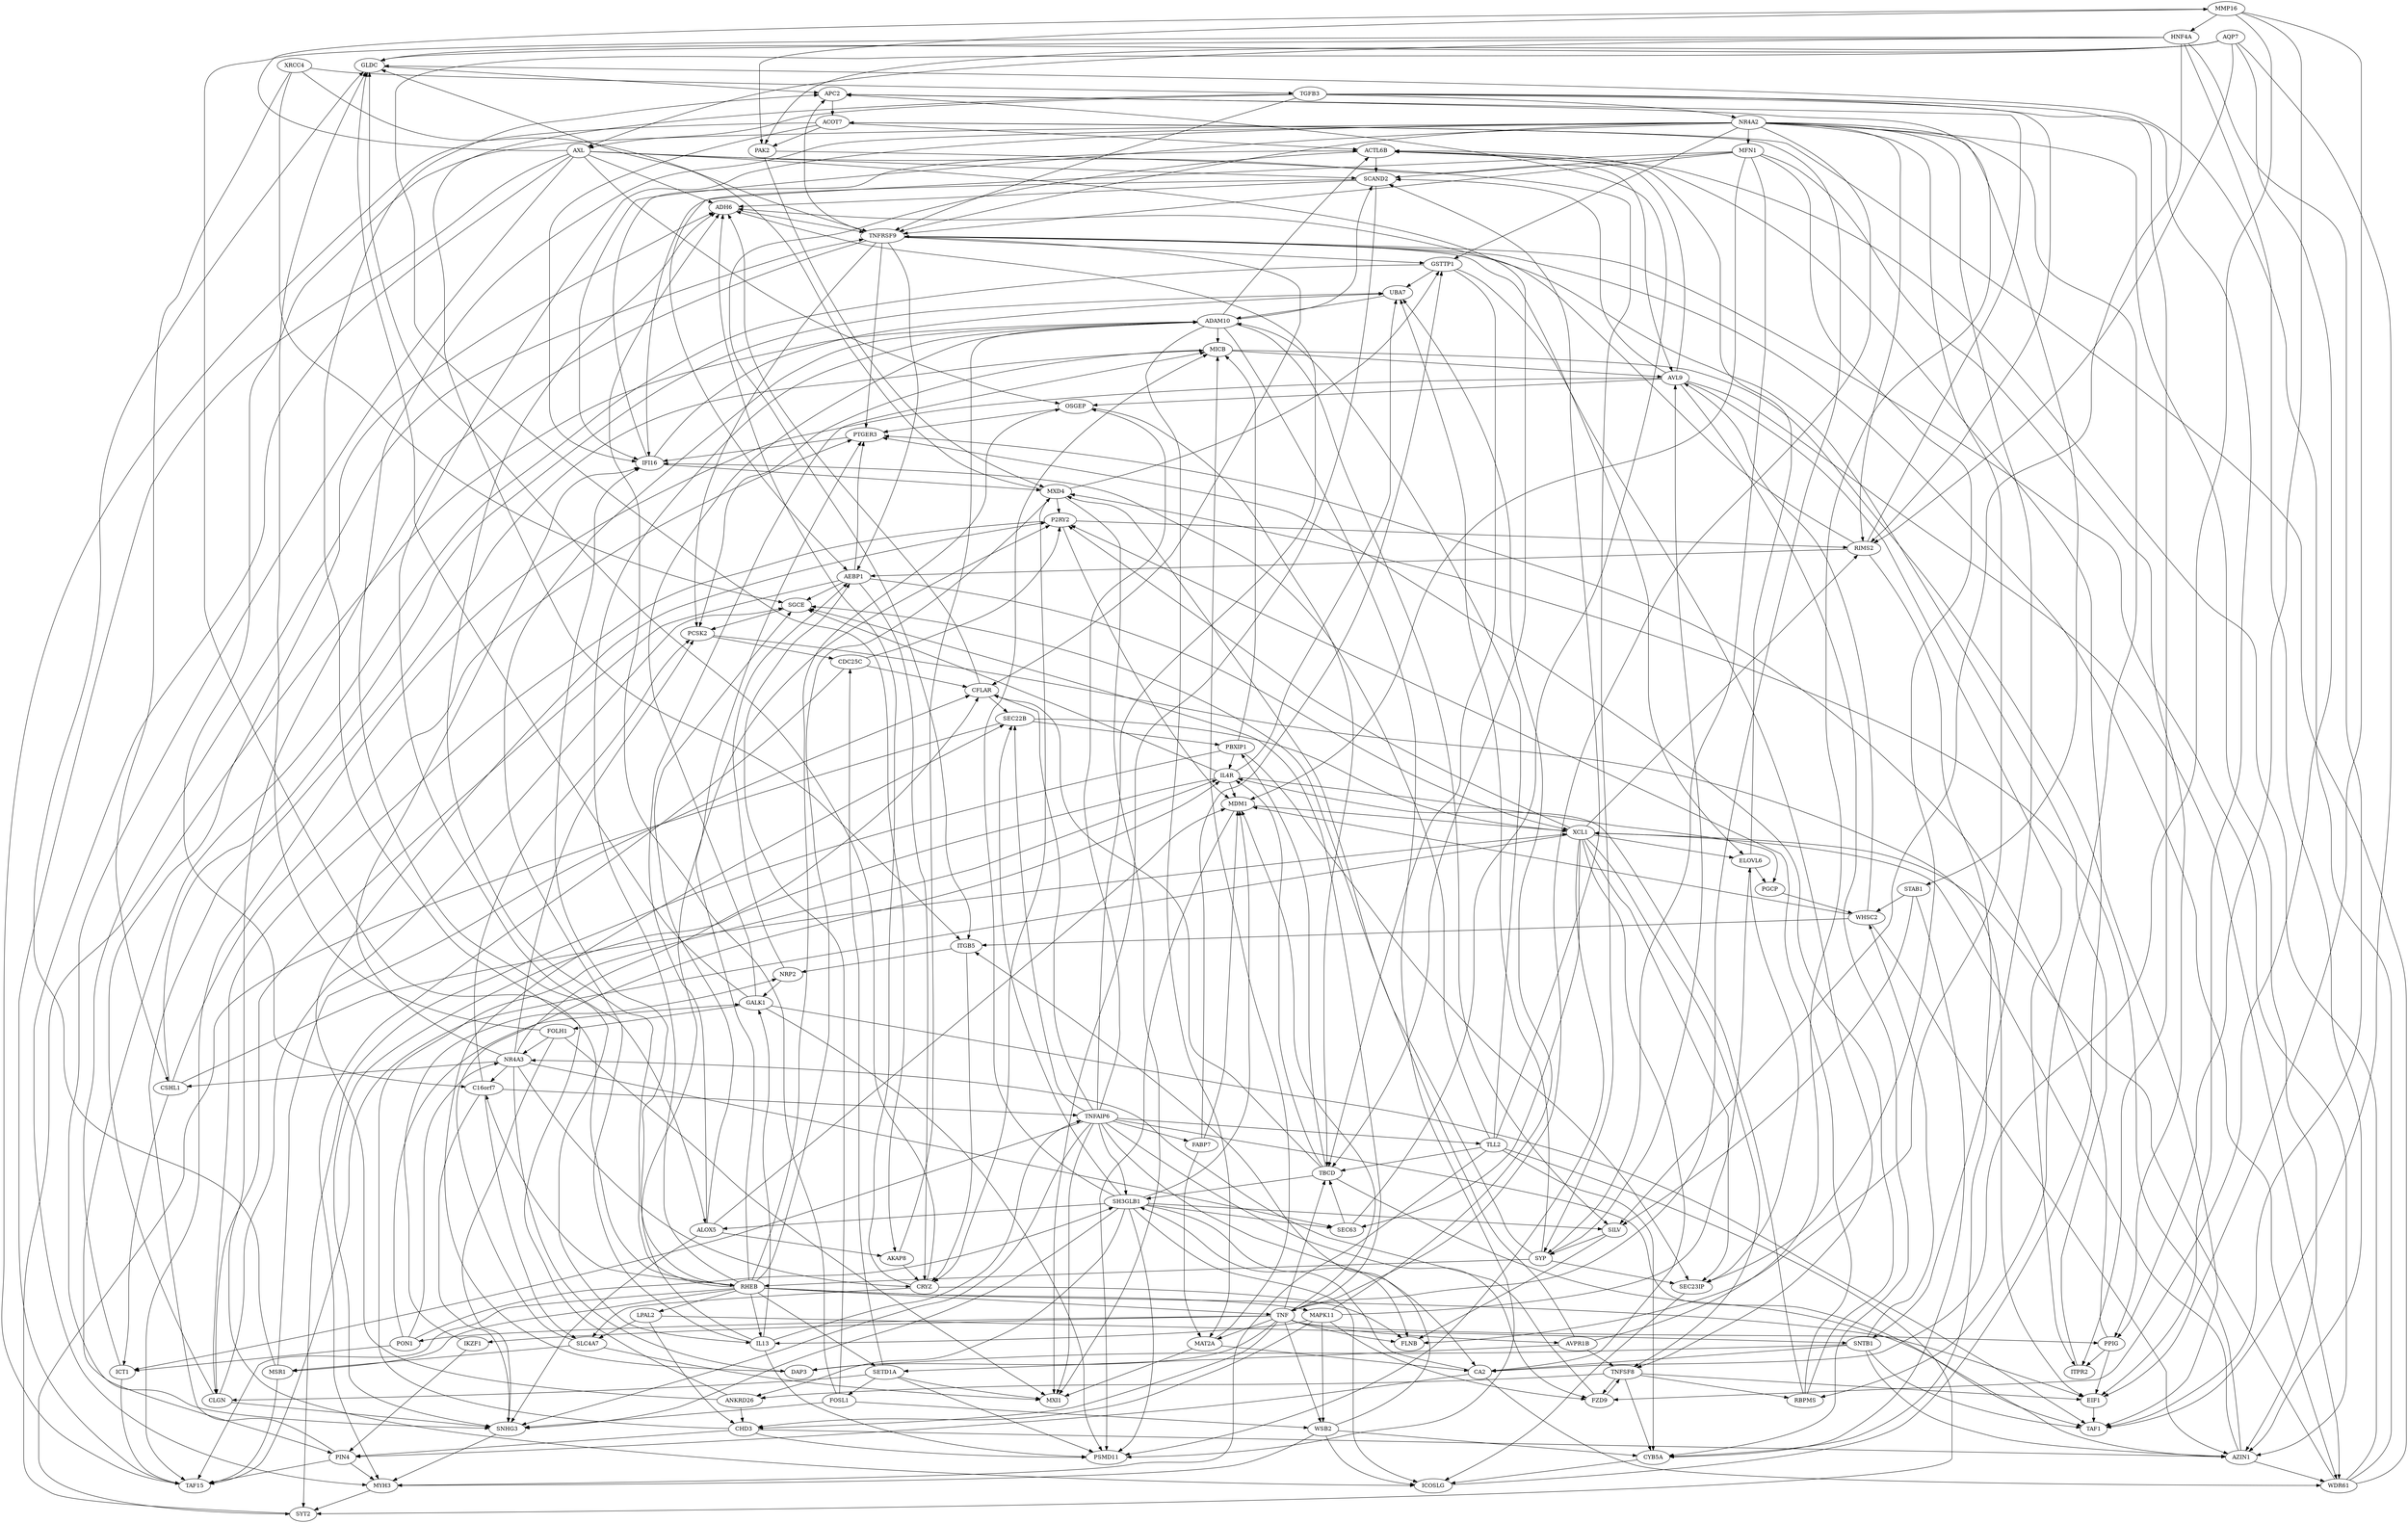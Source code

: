 digraph graphname {
1 [label="MMP16"];
2 [label="ITPR2"];
3 [label="TLL2"];
4 [label="SNHG3"];
5 [label="AVPR1B"];
6 [label="MFN1"];
7 [label="TAF15"];
8 [label="LPAL2"];
9 [label="AKAP8"];
10 [label="UBA7"];
11 [label="OSGEP"];
12 [label="ANKRD26"];
13 [label="WSB2"];
14 [label="GSTTP1"];
15 [label="FABP7"];
16 [label="SEC23IP"];
17 [label="FOLH1"];
18 [label="HNF4A"];
19 [label="NRP2"];
20 [label="STAB1"];
21 [label="PGCP"];
22 [label="IKZF1"];
23 [label="TGFB3"];
24 [label="ADH6"];
25 [label="FZD9"];
26 [label="PSMD11"];
27 [label="RBPMS"];
28 [label="DAP3"];
29 [label="CSHL1"];
30 [label="IL13"];
31 [label="PON1"];
32 [label="CDC25C"];
33 [label="SGCE"];
34 [label="C16orf7"];
35 [label="GLDC"];
36 [label="SNTB1"];
37 [label="ACTL6B"];
38 [label="XRCC4"];
39 [label="AXL"];
40 [label="MSR1"];
41 [label="ELOVL6"];
42 [label="CYB5A"];
43 [label="SYP"];
44 [label="SEC63"];
45 [label="FOSL1"];
46 [label="RIMS2"];
47 [label="MAT2A"];
48 [label="MAPK11"];
49 [label="TAF1"];
50 [label="MDM1"];
51 [label="FLNB"];
52 [label="IL4R"];
53 [label="PAK2"];
54 [label="CRYZ"];
55 [label="SYT2"];
56 [label="EIF1"];
57 [label="GALK1"];
58 [label="AZIN1"];
59 [label="IFI16"];
60 [label="AQP7"];
61 [label="CLGN"];
62 [label="SILV"];
63 [label="SCAND2"];
64 [label="PTGER3"];
65 [label="MYH3"];
66 [label="P2RY2"];
67 [label="AEBP1"];
68 [label="ALOX5"];
69 [label="PBXIP1"];
70 [label="ADAM10"];
71 [label="ICOSLG"];
72 [label="SEC22B"];
73 [label="ACOT7"];
74 [label="SH3GLB1"];
75 [label="ITGB5"];
76 [label="TNFSF8"];
77 [label="WDR61"];
78 [label="APC2"];
79 [label="PPIG"];
80 [label="CFLAR"];
81 [label="PIN4"];
82 [label="TBCD"];
83 [label="AVL9"];
84 [label="WHSC2"];
85 [label="PCSK2"];
86 [label="CA2"];
87 [label="MXI1"];
88 [label="SLC4A7"];
89 [label="ICT1"];
90 [label="CHD3"];
91 [label="MICB"];
92 [label="MXD4"];
93 [label="SETD1A"];
94 [label="XCL1"];
95 [label="TNFRSF9"];
96 [label="NR4A2"];
97 [label="NR4A3"];
98 [label="TNFAIP6"];
99 [label="TNF"];
100 [label="RHEB"];
39 -> 1
23 -> 2
79 -> 2
83 -> 2
98 -> 3
17 -> 4
34 -> 4
39 -> 4
45 -> 4
52 -> 4
61 -> 4
68 -> 4
74 -> 4
98 -> 4
99 -> 5
96 -> 6
39 -> 7
40 -> 7
73 -> 7
81 -> 7
83 -> 7
89 -> 7
94 -> 7
100 -> 7
100 -> 8
60 -> 9
68 -> 9
14 -> 10
29 -> 10
43 -> 10
48 -> 10
52 -> 10
59 -> 10
39 -> 11
83 -> 11
98 -> 11
100 -> 11
74 -> 12
76 -> 12
45 -> 13
48 -> 13
99 -> 13
15 -> 14
92 -> 14
95 -> 14
96 -> 14
98 -> 15
6 -> 16
41 -> 16
43 -> 16
69 -> 16
94 -> 16
57 -> 17
1 -> 18
22 -> 19
75 -> 19
96 -> 20
41 -> 21
52 -> 21
99 -> 22
38 -> 23
39 -> 24
45 -> 24
46 -> 24
54 -> 24
61 -> 24
63 -> 24
80 -> 24
98 -> 24
100 -> 24
48 -> 25
60 -> 25
76 -> 25
98 -> 25
30 -> 26
50 -> 26
57 -> 26
70 -> 26
74 -> 26
90 -> 26
93 -> 26
94 -> 26
76 -> 27
96 -> 27
36 -> 28
97 -> 28
99 -> 28
38 -> 29
97 -> 29
48 -> 30
96 -> 30
100 -> 30
99 -> 31
85 -> 32
93 -> 32
5 -> 33
38 -> 33
52 -> 33
61 -> 33
67 -> 33
68 -> 33
99 -> 33
96 -> 34
97 -> 34
100 -> 34
17 -> 35
18 -> 35
40 -> 35
54 -> 35
57 -> 35
60 -> 35
77 -> 35
92 -> 35
8 -> 36
96 -> 36
41 -> 37
59 -> 37
70 -> 37
71 -> 37
73 -> 37
77 -> 37
83 -> 37
18 -> 39
23 -> 39
88 -> 40
100 -> 40
48 -> 41
94 -> 41
95 -> 41
3 -> 42
13 -> 42
20 -> 42
46 -> 42
76 -> 42
83 -> 42
6 -> 43
53 -> 43
62 -> 43
74 -> 44
94 -> 44
97 -> 44
93 -> 45
23 -> 46
60 -> 46
66 -> 46
94 -> 46
96 -> 46
15 -> 47
70 -> 47
99 -> 47
100 -> 48
18 -> 49
36 -> 49
56 -> 49
57 -> 49
60 -> 49
82 -> 49
91 -> 49
6 -> 50
15 -> 50
52 -> 50
66 -> 50
68 -> 50
74 -> 50
84 -> 50
99 -> 50
54 -> 51
62 -> 51
74 -> 51
96 -> 51
99 -> 51
27 -> 52
69 -> 52
82 -> 52
88 -> 52
90 -> 52
1 -> 53
60 -> 53
73 -> 53
9 -> 54
67 -> 54
75 -> 54
92 -> 54
97 -> 54
3 -> 55
65 -> 55
69 -> 55
72 -> 55
1 -> 56
23 -> 56
76 -> 56
79 -> 56
85 -> 56
100 -> 56
19 -> 57
30 -> 57
31 -> 57
18 -> 58
36 -> 58
84 -> 58
90 -> 58
95 -> 58
96 -> 58
98 -> 58
3 -> 59
63 -> 59
64 -> 59
73 -> 59
96 -> 59
97 -> 59
100 -> 59
66 -> 61
67 -> 61
93 -> 61
18 -> 62
20 -> 62
70 -> 62
74 -> 62
3 -> 63
6 -> 63
37 -> 63
39 -> 63
70 -> 63
83 -> 63
11 -> 64
27 -> 64
29 -> 64
67 -> 64
79 -> 64
95 -> 64
100 -> 64
3 -> 65
4 -> 65
13 -> 65
32 -> 65
39 -> 65
81 -> 65
12 -> 66
27 -> 66
30 -> 66
32 -> 66
92 -> 66
94 -> 66
6 -> 67
19 -> 67
45 -> 67
46 -> 67
95 -> 67
74 -> 68
96 -> 68
72 -> 69
82 -> 69
3 -> 70
9 -> 70
10 -> 70
30 -> 70
55 -> 70
57 -> 70
100 -> 70
13 -> 71
16 -> 71
42 -> 71
74 -> 71
95 -> 71
28 -> 72
74 -> 72
80 -> 72
98 -> 72
77 -> 73
78 -> 73
99 -> 73
31 -> 74
82 -> 74
86 -> 74
98 -> 74
13 -> 75
23 -> 75
37 -> 75
84 -> 75
5 -> 76
14 -> 76
25 -> 76
94 -> 76
58 -> 77
83 -> 77
86 -> 77
95 -> 77
5 -> 78
12 -> 78
35 -> 78
44 -> 78
46 -> 78
95 -> 78
1 -> 79
6 -> 79
99 -> 79
32 -> 80
40 -> 80
82 -> 80
95 -> 80
97 -> 80
98 -> 80
14 -> 81
22 -> 81
86 -> 81
90 -> 81
3 -> 82
11 -> 82
14 -> 82
39 -> 82
44 -> 82
99 -> 82
39 -> 83
43 -> 83
84 -> 83
91 -> 83
20 -> 84
21 -> 84
36 -> 84
33 -> 85
34 -> 85
91 -> 85
95 -> 85
97 -> 85
1 -> 86
36 -> 86
47 -> 86
94 -> 86
98 -> 86
17 -> 87
47 -> 87
63 -> 87
88 -> 87
92 -> 87
93 -> 87
98 -> 87
8 -> 88
34 -> 88
54 -> 88
29 -> 89
31 -> 89
98 -> 89
8 -> 90
12 -> 90
48 -> 90
99 -> 90
47 -> 91
68 -> 91
69 -> 91
70 -> 91
74 -> 91
81 -> 91
43 -> 92
53 -> 92
58 -> 92
59 -> 92
100 -> 92
5 -> 93
100 -> 93
29 -> 94
50 -> 94
58 -> 94
67 -> 94
72 -> 94
77 -> 94
2 -> 95
6 -> 95
23 -> 95
24 -> 95
38 -> 95
89 -> 95
96 -> 95
23 -> 96
17 -> 97
25 -> 97
31 -> 97
30 -> 98
34 -> 98
96 -> 99
100 -> 99
18 -> 100
43 -> 100
}

